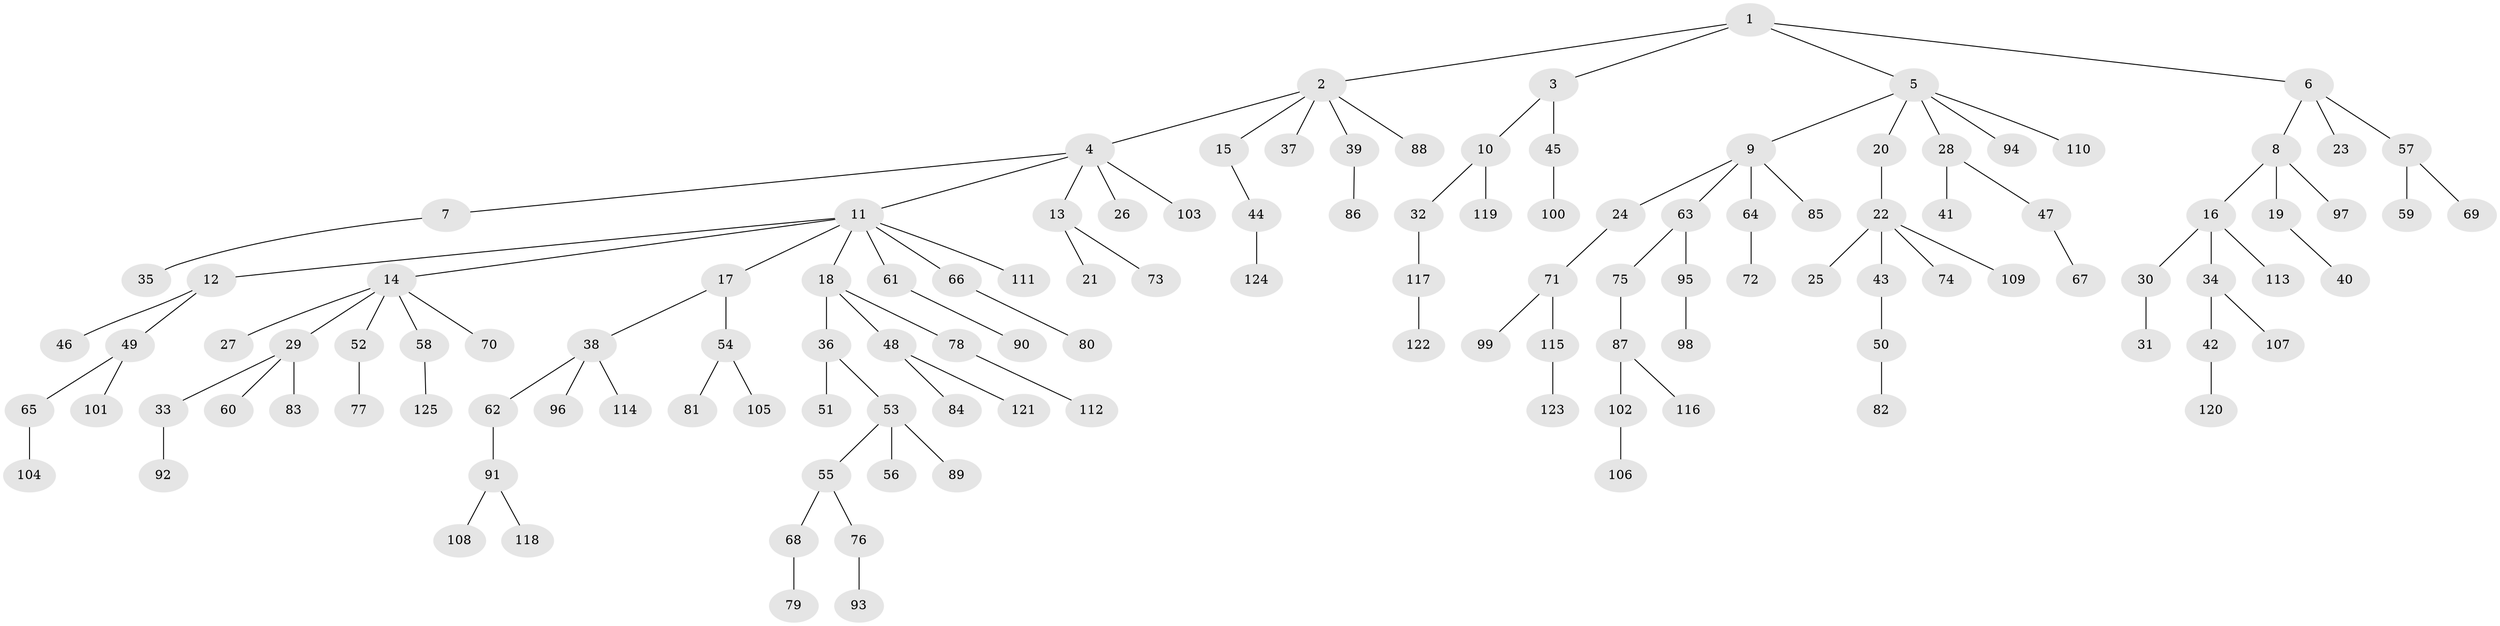 // Generated by graph-tools (version 1.1) at 2025/11/02/27/25 16:11:28]
// undirected, 125 vertices, 124 edges
graph export_dot {
graph [start="1"]
  node [color=gray90,style=filled];
  1;
  2;
  3;
  4;
  5;
  6;
  7;
  8;
  9;
  10;
  11;
  12;
  13;
  14;
  15;
  16;
  17;
  18;
  19;
  20;
  21;
  22;
  23;
  24;
  25;
  26;
  27;
  28;
  29;
  30;
  31;
  32;
  33;
  34;
  35;
  36;
  37;
  38;
  39;
  40;
  41;
  42;
  43;
  44;
  45;
  46;
  47;
  48;
  49;
  50;
  51;
  52;
  53;
  54;
  55;
  56;
  57;
  58;
  59;
  60;
  61;
  62;
  63;
  64;
  65;
  66;
  67;
  68;
  69;
  70;
  71;
  72;
  73;
  74;
  75;
  76;
  77;
  78;
  79;
  80;
  81;
  82;
  83;
  84;
  85;
  86;
  87;
  88;
  89;
  90;
  91;
  92;
  93;
  94;
  95;
  96;
  97;
  98;
  99;
  100;
  101;
  102;
  103;
  104;
  105;
  106;
  107;
  108;
  109;
  110;
  111;
  112;
  113;
  114;
  115;
  116;
  117;
  118;
  119;
  120;
  121;
  122;
  123;
  124;
  125;
  1 -- 2;
  1 -- 3;
  1 -- 5;
  1 -- 6;
  2 -- 4;
  2 -- 15;
  2 -- 37;
  2 -- 39;
  2 -- 88;
  3 -- 10;
  3 -- 45;
  4 -- 7;
  4 -- 11;
  4 -- 13;
  4 -- 26;
  4 -- 103;
  5 -- 9;
  5 -- 20;
  5 -- 28;
  5 -- 94;
  5 -- 110;
  6 -- 8;
  6 -- 23;
  6 -- 57;
  7 -- 35;
  8 -- 16;
  8 -- 19;
  8 -- 97;
  9 -- 24;
  9 -- 63;
  9 -- 64;
  9 -- 85;
  10 -- 32;
  10 -- 119;
  11 -- 12;
  11 -- 14;
  11 -- 17;
  11 -- 18;
  11 -- 61;
  11 -- 66;
  11 -- 111;
  12 -- 46;
  12 -- 49;
  13 -- 21;
  13 -- 73;
  14 -- 27;
  14 -- 29;
  14 -- 52;
  14 -- 58;
  14 -- 70;
  15 -- 44;
  16 -- 30;
  16 -- 34;
  16 -- 113;
  17 -- 38;
  17 -- 54;
  18 -- 36;
  18 -- 48;
  18 -- 78;
  19 -- 40;
  20 -- 22;
  22 -- 25;
  22 -- 43;
  22 -- 74;
  22 -- 109;
  24 -- 71;
  28 -- 41;
  28 -- 47;
  29 -- 33;
  29 -- 60;
  29 -- 83;
  30 -- 31;
  32 -- 117;
  33 -- 92;
  34 -- 42;
  34 -- 107;
  36 -- 51;
  36 -- 53;
  38 -- 62;
  38 -- 96;
  38 -- 114;
  39 -- 86;
  42 -- 120;
  43 -- 50;
  44 -- 124;
  45 -- 100;
  47 -- 67;
  48 -- 84;
  48 -- 121;
  49 -- 65;
  49 -- 101;
  50 -- 82;
  52 -- 77;
  53 -- 55;
  53 -- 56;
  53 -- 89;
  54 -- 81;
  54 -- 105;
  55 -- 68;
  55 -- 76;
  57 -- 59;
  57 -- 69;
  58 -- 125;
  61 -- 90;
  62 -- 91;
  63 -- 75;
  63 -- 95;
  64 -- 72;
  65 -- 104;
  66 -- 80;
  68 -- 79;
  71 -- 99;
  71 -- 115;
  75 -- 87;
  76 -- 93;
  78 -- 112;
  87 -- 102;
  87 -- 116;
  91 -- 108;
  91 -- 118;
  95 -- 98;
  102 -- 106;
  115 -- 123;
  117 -- 122;
}
